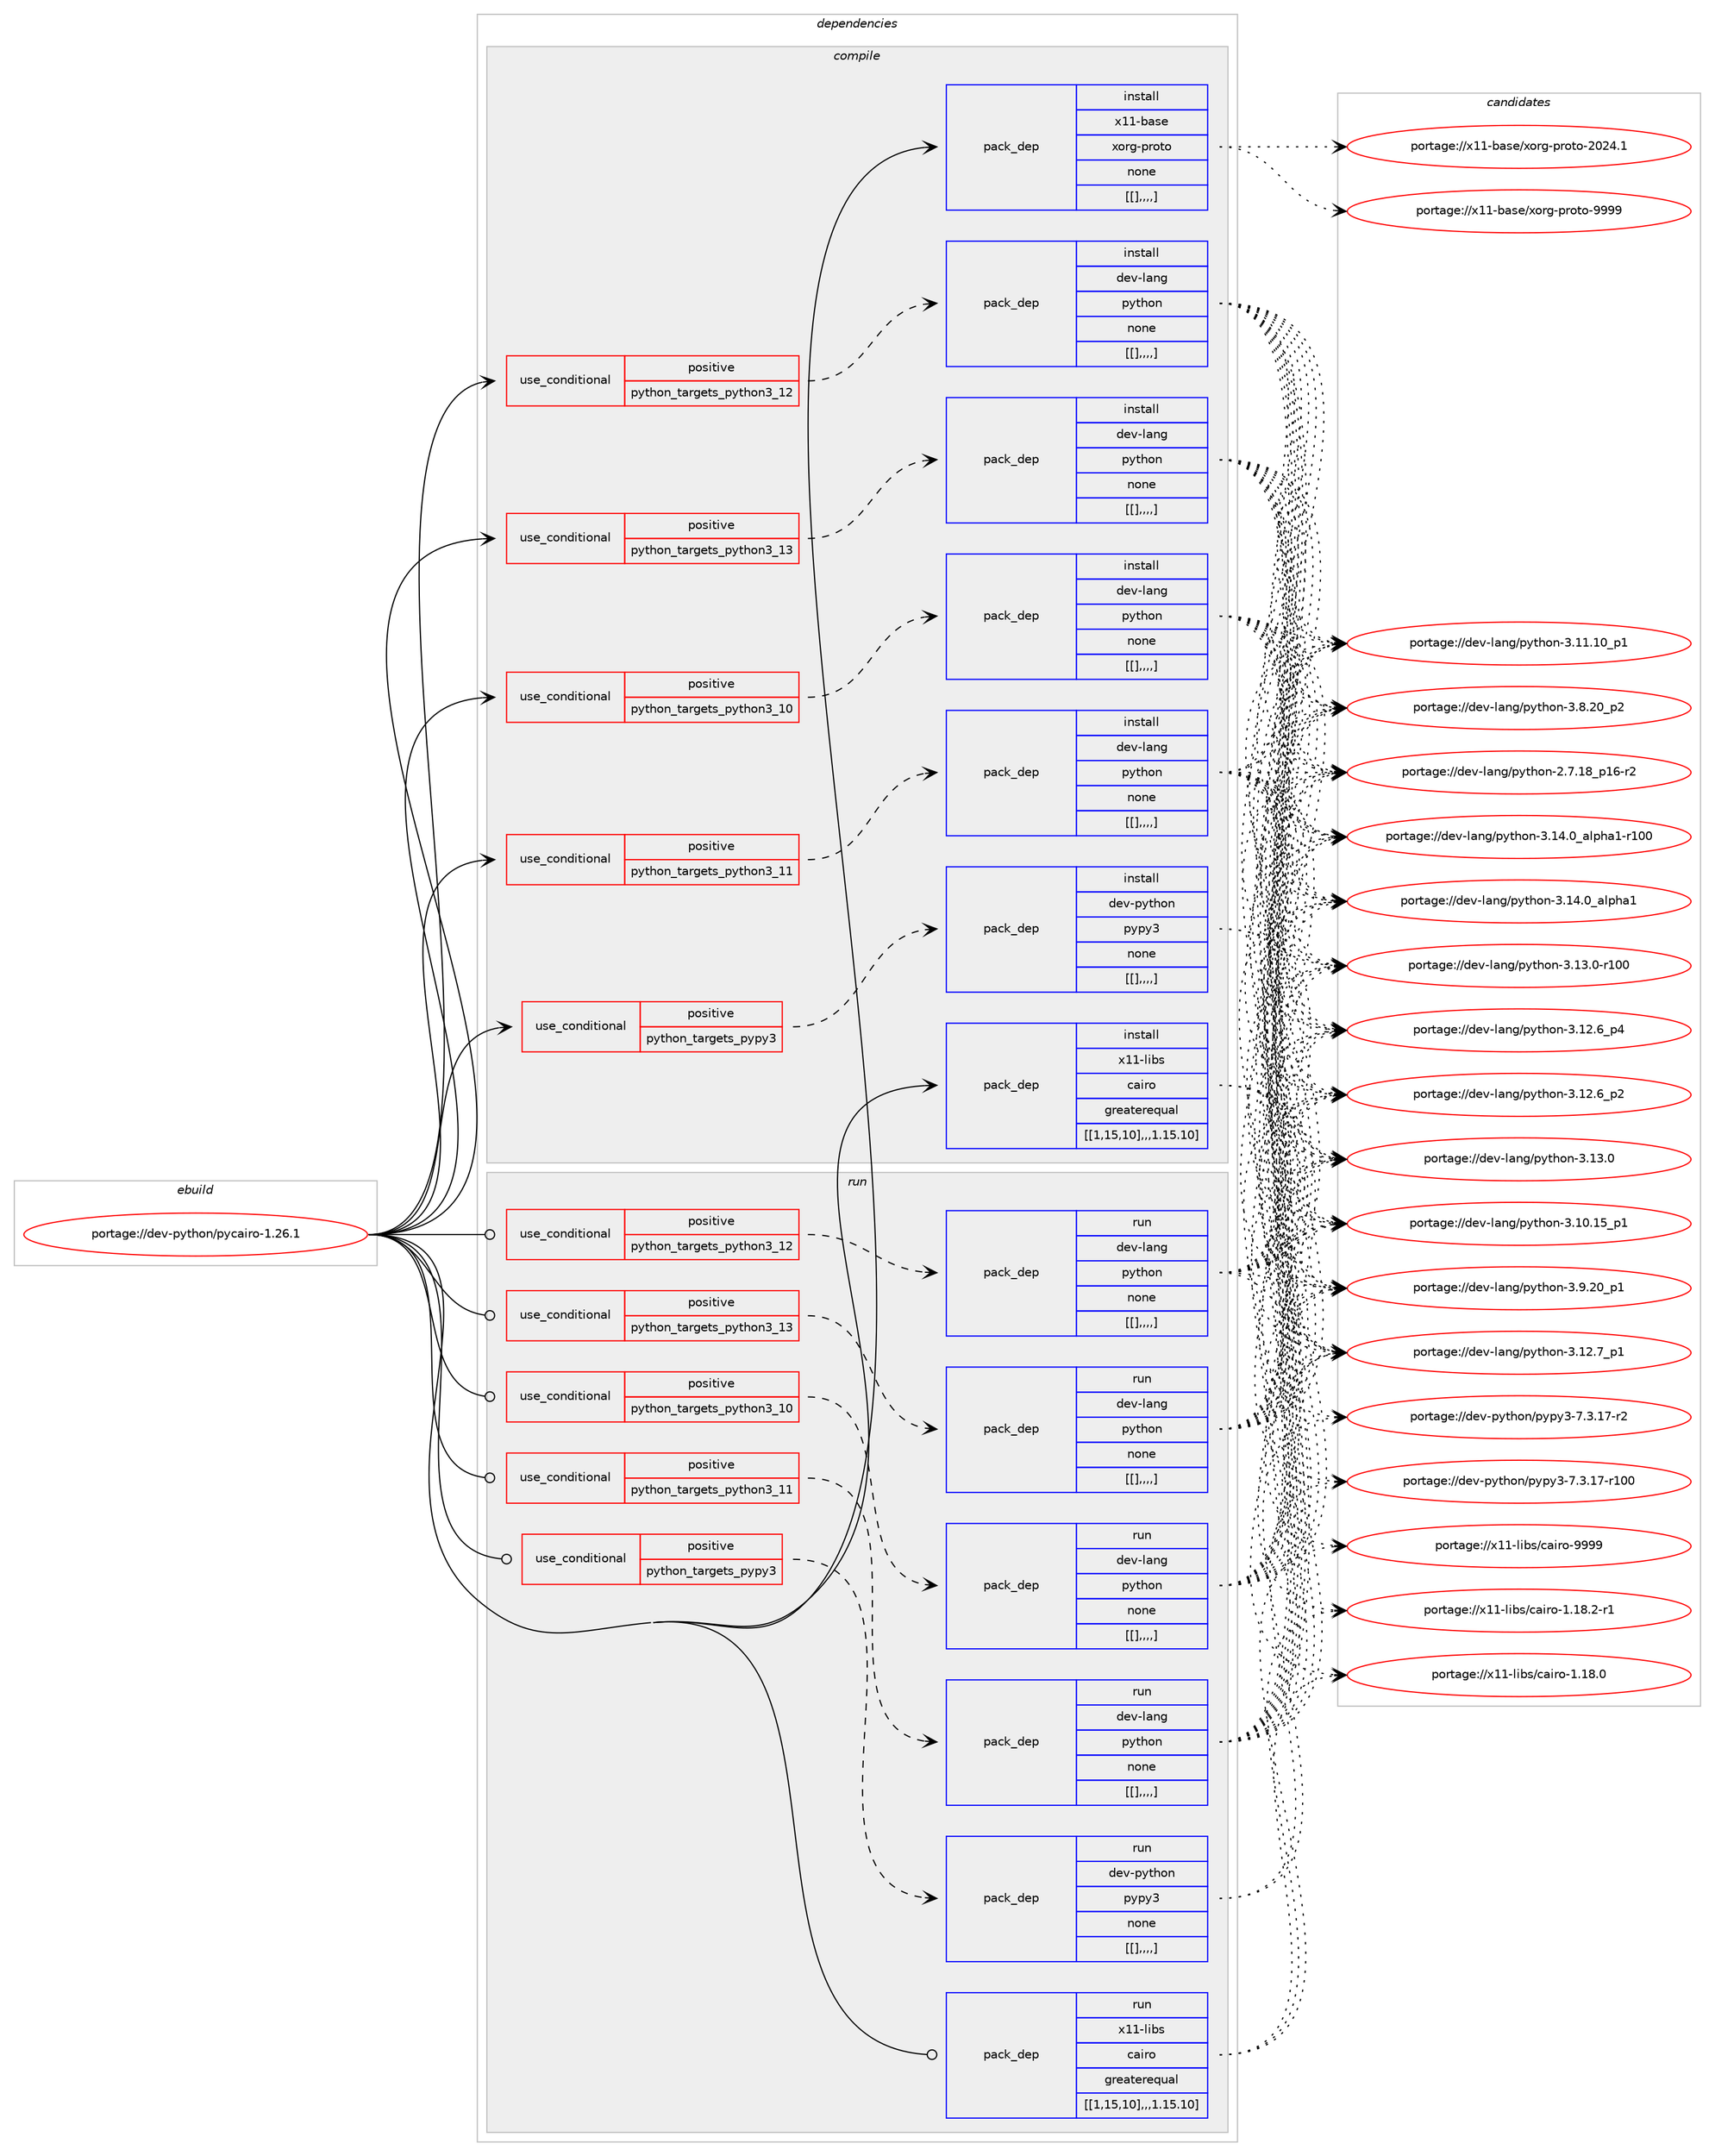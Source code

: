 digraph prolog {

# *************
# Graph options
# *************

newrank=true;
concentrate=true;
compound=true;
graph [rankdir=LR,fontname=Helvetica,fontsize=10,ranksep=1.5];#, ranksep=2.5, nodesep=0.2];
edge  [arrowhead=vee];
node  [fontname=Helvetica,fontsize=10];

# **********
# The ebuild
# **********

subgraph cluster_leftcol {
color=gray;
label=<<i>ebuild</i>>;
id [label="portage://dev-python/pycairo-1.26.1", color=red, width=4, href="../dev-python/pycairo-1.26.1.svg"];
}

# ****************
# The dependencies
# ****************

subgraph cluster_midcol {
color=gray;
label=<<i>dependencies</i>>;
subgraph cluster_compile {
fillcolor="#eeeeee";
style=filled;
label=<<i>compile</i>>;
subgraph cond39197 {
dependency162439 [label=<<TABLE BORDER="0" CELLBORDER="1" CELLSPACING="0" CELLPADDING="4"><TR><TD ROWSPAN="3" CELLPADDING="10">use_conditional</TD></TR><TR><TD>positive</TD></TR><TR><TD>python_targets_pypy3</TD></TR></TABLE>>, shape=none, color=red];
subgraph pack121919 {
dependency162444 [label=<<TABLE BORDER="0" CELLBORDER="1" CELLSPACING="0" CELLPADDING="4" WIDTH="220"><TR><TD ROWSPAN="6" CELLPADDING="30">pack_dep</TD></TR><TR><TD WIDTH="110">install</TD></TR><TR><TD>dev-python</TD></TR><TR><TD>pypy3</TD></TR><TR><TD>none</TD></TR><TR><TD>[[],,,,]</TD></TR></TABLE>>, shape=none, color=blue];
}
dependency162439:e -> dependency162444:w [weight=20,style="dashed",arrowhead="vee"];
}
id:e -> dependency162439:w [weight=20,style="solid",arrowhead="vee"];
subgraph cond39222 {
dependency162486 [label=<<TABLE BORDER="0" CELLBORDER="1" CELLSPACING="0" CELLPADDING="4"><TR><TD ROWSPAN="3" CELLPADDING="10">use_conditional</TD></TR><TR><TD>positive</TD></TR><TR><TD>python_targets_python3_10</TD></TR></TABLE>>, shape=none, color=red];
subgraph pack121944 {
dependency162562 [label=<<TABLE BORDER="0" CELLBORDER="1" CELLSPACING="0" CELLPADDING="4" WIDTH="220"><TR><TD ROWSPAN="6" CELLPADDING="30">pack_dep</TD></TR><TR><TD WIDTH="110">install</TD></TR><TR><TD>dev-lang</TD></TR><TR><TD>python</TD></TR><TR><TD>none</TD></TR><TR><TD>[[],,,,]</TD></TR></TABLE>>, shape=none, color=blue];
}
dependency162486:e -> dependency162562:w [weight=20,style="dashed",arrowhead="vee"];
}
id:e -> dependency162486:w [weight=20,style="solid",arrowhead="vee"];
subgraph cond39266 {
dependency162585 [label=<<TABLE BORDER="0" CELLBORDER="1" CELLSPACING="0" CELLPADDING="4"><TR><TD ROWSPAN="3" CELLPADDING="10">use_conditional</TD></TR><TR><TD>positive</TD></TR><TR><TD>python_targets_python3_11</TD></TR></TABLE>>, shape=none, color=red];
subgraph pack121998 {
dependency162586 [label=<<TABLE BORDER="0" CELLBORDER="1" CELLSPACING="0" CELLPADDING="4" WIDTH="220"><TR><TD ROWSPAN="6" CELLPADDING="30">pack_dep</TD></TR><TR><TD WIDTH="110">install</TD></TR><TR><TD>dev-lang</TD></TR><TR><TD>python</TD></TR><TR><TD>none</TD></TR><TR><TD>[[],,,,]</TD></TR></TABLE>>, shape=none, color=blue];
}
dependency162585:e -> dependency162586:w [weight=20,style="dashed",arrowhead="vee"];
}
id:e -> dependency162585:w [weight=20,style="solid",arrowhead="vee"];
subgraph cond39285 {
dependency162607 [label=<<TABLE BORDER="0" CELLBORDER="1" CELLSPACING="0" CELLPADDING="4"><TR><TD ROWSPAN="3" CELLPADDING="10">use_conditional</TD></TR><TR><TD>positive</TD></TR><TR><TD>python_targets_python3_12</TD></TR></TABLE>>, shape=none, color=red];
subgraph pack122036 {
dependency162709 [label=<<TABLE BORDER="0" CELLBORDER="1" CELLSPACING="0" CELLPADDING="4" WIDTH="220"><TR><TD ROWSPAN="6" CELLPADDING="30">pack_dep</TD></TR><TR><TD WIDTH="110">install</TD></TR><TR><TD>dev-lang</TD></TR><TR><TD>python</TD></TR><TR><TD>none</TD></TR><TR><TD>[[],,,,]</TD></TR></TABLE>>, shape=none, color=blue];
}
dependency162607:e -> dependency162709:w [weight=20,style="dashed",arrowhead="vee"];
}
id:e -> dependency162607:w [weight=20,style="solid",arrowhead="vee"];
subgraph cond39344 {
dependency162755 [label=<<TABLE BORDER="0" CELLBORDER="1" CELLSPACING="0" CELLPADDING="4"><TR><TD ROWSPAN="3" CELLPADDING="10">use_conditional</TD></TR><TR><TD>positive</TD></TR><TR><TD>python_targets_python3_13</TD></TR></TABLE>>, shape=none, color=red];
subgraph pack122100 {
dependency162758 [label=<<TABLE BORDER="0" CELLBORDER="1" CELLSPACING="0" CELLPADDING="4" WIDTH="220"><TR><TD ROWSPAN="6" CELLPADDING="30">pack_dep</TD></TR><TR><TD WIDTH="110">install</TD></TR><TR><TD>dev-lang</TD></TR><TR><TD>python</TD></TR><TR><TD>none</TD></TR><TR><TD>[[],,,,]</TD></TR></TABLE>>, shape=none, color=blue];
}
dependency162755:e -> dependency162758:w [weight=20,style="dashed",arrowhead="vee"];
}
id:e -> dependency162755:w [weight=20,style="solid",arrowhead="vee"];
subgraph pack122103 {
dependency162785 [label=<<TABLE BORDER="0" CELLBORDER="1" CELLSPACING="0" CELLPADDING="4" WIDTH="220"><TR><TD ROWSPAN="6" CELLPADDING="30">pack_dep</TD></TR><TR><TD WIDTH="110">install</TD></TR><TR><TD>x11-base</TD></TR><TR><TD>xorg-proto</TD></TR><TR><TD>none</TD></TR><TR><TD>[[],,,,]</TD></TR></TABLE>>, shape=none, color=blue];
}
id:e -> dependency162785:w [weight=20,style="solid",arrowhead="vee"];
subgraph pack122139 {
dependency162858 [label=<<TABLE BORDER="0" CELLBORDER="1" CELLSPACING="0" CELLPADDING="4" WIDTH="220"><TR><TD ROWSPAN="6" CELLPADDING="30">pack_dep</TD></TR><TR><TD WIDTH="110">install</TD></TR><TR><TD>x11-libs</TD></TR><TR><TD>cairo</TD></TR><TR><TD>greaterequal</TD></TR><TR><TD>[[1,15,10],,,1.15.10]</TD></TR></TABLE>>, shape=none, color=blue];
}
id:e -> dependency162858:w [weight=20,style="solid",arrowhead="vee"];
}
subgraph cluster_compileandrun {
fillcolor="#eeeeee";
style=filled;
label=<<i>compile and run</i>>;
}
subgraph cluster_run {
fillcolor="#eeeeee";
style=filled;
label=<<i>run</i>>;
subgraph cond39387 {
dependency162875 [label=<<TABLE BORDER="0" CELLBORDER="1" CELLSPACING="0" CELLPADDING="4"><TR><TD ROWSPAN="3" CELLPADDING="10">use_conditional</TD></TR><TR><TD>positive</TD></TR><TR><TD>python_targets_pypy3</TD></TR></TABLE>>, shape=none, color=red];
subgraph pack122170 {
dependency162877 [label=<<TABLE BORDER="0" CELLBORDER="1" CELLSPACING="0" CELLPADDING="4" WIDTH="220"><TR><TD ROWSPAN="6" CELLPADDING="30">pack_dep</TD></TR><TR><TD WIDTH="110">run</TD></TR><TR><TD>dev-python</TD></TR><TR><TD>pypy3</TD></TR><TR><TD>none</TD></TR><TR><TD>[[],,,,]</TD></TR></TABLE>>, shape=none, color=blue];
}
dependency162875:e -> dependency162877:w [weight=20,style="dashed",arrowhead="vee"];
}
id:e -> dependency162875:w [weight=20,style="solid",arrowhead="odot"];
subgraph cond39390 {
dependency162889 [label=<<TABLE BORDER="0" CELLBORDER="1" CELLSPACING="0" CELLPADDING="4"><TR><TD ROWSPAN="3" CELLPADDING="10">use_conditional</TD></TR><TR><TD>positive</TD></TR><TR><TD>python_targets_python3_10</TD></TR></TABLE>>, shape=none, color=red];
subgraph pack122181 {
dependency162967 [label=<<TABLE BORDER="0" CELLBORDER="1" CELLSPACING="0" CELLPADDING="4" WIDTH="220"><TR><TD ROWSPAN="6" CELLPADDING="30">pack_dep</TD></TR><TR><TD WIDTH="110">run</TD></TR><TR><TD>dev-lang</TD></TR><TR><TD>python</TD></TR><TR><TD>none</TD></TR><TR><TD>[[],,,,]</TD></TR></TABLE>>, shape=none, color=blue];
}
dependency162889:e -> dependency162967:w [weight=20,style="dashed",arrowhead="vee"];
}
id:e -> dependency162889:w [weight=20,style="solid",arrowhead="odot"];
subgraph cond39445 {
dependency163003 [label=<<TABLE BORDER="0" CELLBORDER="1" CELLSPACING="0" CELLPADDING="4"><TR><TD ROWSPAN="3" CELLPADDING="10">use_conditional</TD></TR><TR><TD>positive</TD></TR><TR><TD>python_targets_python3_11</TD></TR></TABLE>>, shape=none, color=red];
subgraph pack122262 {
dependency163034 [label=<<TABLE BORDER="0" CELLBORDER="1" CELLSPACING="0" CELLPADDING="4" WIDTH="220"><TR><TD ROWSPAN="6" CELLPADDING="30">pack_dep</TD></TR><TR><TD WIDTH="110">run</TD></TR><TR><TD>dev-lang</TD></TR><TR><TD>python</TD></TR><TR><TD>none</TD></TR><TR><TD>[[],,,,]</TD></TR></TABLE>>, shape=none, color=blue];
}
dependency163003:e -> dependency163034:w [weight=20,style="dashed",arrowhead="vee"];
}
id:e -> dependency163003:w [weight=20,style="solid",arrowhead="odot"];
subgraph cond39457 {
dependency163039 [label=<<TABLE BORDER="0" CELLBORDER="1" CELLSPACING="0" CELLPADDING="4"><TR><TD ROWSPAN="3" CELLPADDING="10">use_conditional</TD></TR><TR><TD>positive</TD></TR><TR><TD>python_targets_python3_12</TD></TR></TABLE>>, shape=none, color=red];
subgraph pack122289 {
dependency163086 [label=<<TABLE BORDER="0" CELLBORDER="1" CELLSPACING="0" CELLPADDING="4" WIDTH="220"><TR><TD ROWSPAN="6" CELLPADDING="30">pack_dep</TD></TR><TR><TD WIDTH="110">run</TD></TR><TR><TD>dev-lang</TD></TR><TR><TD>python</TD></TR><TR><TD>none</TD></TR><TR><TD>[[],,,,]</TD></TR></TABLE>>, shape=none, color=blue];
}
dependency163039:e -> dependency163086:w [weight=20,style="dashed",arrowhead="vee"];
}
id:e -> dependency163039:w [weight=20,style="solid",arrowhead="odot"];
subgraph cond39484 {
dependency163129 [label=<<TABLE BORDER="0" CELLBORDER="1" CELLSPACING="0" CELLPADDING="4"><TR><TD ROWSPAN="3" CELLPADDING="10">use_conditional</TD></TR><TR><TD>positive</TD></TR><TR><TD>python_targets_python3_13</TD></TR></TABLE>>, shape=none, color=red];
subgraph pack122310 {
dependency163205 [label=<<TABLE BORDER="0" CELLBORDER="1" CELLSPACING="0" CELLPADDING="4" WIDTH="220"><TR><TD ROWSPAN="6" CELLPADDING="30">pack_dep</TD></TR><TR><TD WIDTH="110">run</TD></TR><TR><TD>dev-lang</TD></TR><TR><TD>python</TD></TR><TR><TD>none</TD></TR><TR><TD>[[],,,,]</TD></TR></TABLE>>, shape=none, color=blue];
}
dependency163129:e -> dependency163205:w [weight=20,style="dashed",arrowhead="vee"];
}
id:e -> dependency163129:w [weight=20,style="solid",arrowhead="odot"];
subgraph pack122351 {
dependency163229 [label=<<TABLE BORDER="0" CELLBORDER="1" CELLSPACING="0" CELLPADDING="4" WIDTH="220"><TR><TD ROWSPAN="6" CELLPADDING="30">pack_dep</TD></TR><TR><TD WIDTH="110">run</TD></TR><TR><TD>x11-libs</TD></TR><TR><TD>cairo</TD></TR><TR><TD>greaterequal</TD></TR><TR><TD>[[1,15,10],,,1.15.10]</TD></TR></TABLE>>, shape=none, color=blue];
}
id:e -> dependency163229:w [weight=20,style="solid",arrowhead="odot"];
}
}

# **************
# The candidates
# **************

subgraph cluster_choices {
rank=same;
color=gray;
label=<<i>candidates</i>>;

subgraph choice122101 {
color=black;
nodesep=1;
choice100101118451121211161041111104711212111212151455546514649554511450 [label="portage://dev-python/pypy3-7.3.17-r2", color=red, width=4,href="../dev-python/pypy3-7.3.17-r2.svg"];
choice1001011184511212111610411111047112121112121514555465146495545114494848 [label="portage://dev-python/pypy3-7.3.17-r100", color=red, width=4,href="../dev-python/pypy3-7.3.17-r100.svg"];
dependency162444:e -> choice100101118451121211161041111104711212111212151455546514649554511450:w [style=dotted,weight="100"];
dependency162444:e -> choice1001011184511212111610411111047112121112121514555465146495545114494848:w [style=dotted,weight="100"];
}
subgraph choice122104 {
color=black;
nodesep=1;
choice100101118451089711010347112121116104111110455146495246489597108112104974945114494848 [label="portage://dev-lang/python-3.14.0_alpha1-r100", color=red, width=4,href="../dev-lang/python-3.14.0_alpha1-r100.svg"];
choice1001011184510897110103471121211161041111104551464952464895971081121049749 [label="portage://dev-lang/python-3.14.0_alpha1", color=red, width=4,href="../dev-lang/python-3.14.0_alpha1.svg"];
choice1001011184510897110103471121211161041111104551464951464845114494848 [label="portage://dev-lang/python-3.13.0-r100", color=red, width=4,href="../dev-lang/python-3.13.0-r100.svg"];
choice10010111845108971101034711212111610411111045514649514648 [label="portage://dev-lang/python-3.13.0", color=red, width=4,href="../dev-lang/python-3.13.0.svg"];
choice100101118451089711010347112121116104111110455146495046559511249 [label="portage://dev-lang/python-3.12.7_p1", color=red, width=4,href="../dev-lang/python-3.12.7_p1.svg"];
choice100101118451089711010347112121116104111110455146495046549511252 [label="portage://dev-lang/python-3.12.6_p4", color=red, width=4,href="../dev-lang/python-3.12.6_p4.svg"];
choice100101118451089711010347112121116104111110455146495046549511250 [label="portage://dev-lang/python-3.12.6_p2", color=red, width=4,href="../dev-lang/python-3.12.6_p2.svg"];
choice10010111845108971101034711212111610411111045514649494649489511249 [label="portage://dev-lang/python-3.11.10_p1", color=red, width=4,href="../dev-lang/python-3.11.10_p1.svg"];
choice10010111845108971101034711212111610411111045514649484649539511249 [label="portage://dev-lang/python-3.10.15_p1", color=red, width=4,href="../dev-lang/python-3.10.15_p1.svg"];
choice100101118451089711010347112121116104111110455146574650489511249 [label="portage://dev-lang/python-3.9.20_p1", color=red, width=4,href="../dev-lang/python-3.9.20_p1.svg"];
choice100101118451089711010347112121116104111110455146564650489511250 [label="portage://dev-lang/python-3.8.20_p2", color=red, width=4,href="../dev-lang/python-3.8.20_p2.svg"];
choice100101118451089711010347112121116104111110455046554649569511249544511450 [label="portage://dev-lang/python-2.7.18_p16-r2", color=red, width=4,href="../dev-lang/python-2.7.18_p16-r2.svg"];
dependency162562:e -> choice100101118451089711010347112121116104111110455146495246489597108112104974945114494848:w [style=dotted,weight="100"];
dependency162562:e -> choice1001011184510897110103471121211161041111104551464952464895971081121049749:w [style=dotted,weight="100"];
dependency162562:e -> choice1001011184510897110103471121211161041111104551464951464845114494848:w [style=dotted,weight="100"];
dependency162562:e -> choice10010111845108971101034711212111610411111045514649514648:w [style=dotted,weight="100"];
dependency162562:e -> choice100101118451089711010347112121116104111110455146495046559511249:w [style=dotted,weight="100"];
dependency162562:e -> choice100101118451089711010347112121116104111110455146495046549511252:w [style=dotted,weight="100"];
dependency162562:e -> choice100101118451089711010347112121116104111110455146495046549511250:w [style=dotted,weight="100"];
dependency162562:e -> choice10010111845108971101034711212111610411111045514649494649489511249:w [style=dotted,weight="100"];
dependency162562:e -> choice10010111845108971101034711212111610411111045514649484649539511249:w [style=dotted,weight="100"];
dependency162562:e -> choice100101118451089711010347112121116104111110455146574650489511249:w [style=dotted,weight="100"];
dependency162562:e -> choice100101118451089711010347112121116104111110455146564650489511250:w [style=dotted,weight="100"];
dependency162562:e -> choice100101118451089711010347112121116104111110455046554649569511249544511450:w [style=dotted,weight="100"];
}
subgraph choice122121 {
color=black;
nodesep=1;
choice100101118451089711010347112121116104111110455146495246489597108112104974945114494848 [label="portage://dev-lang/python-3.14.0_alpha1-r100", color=red, width=4,href="../dev-lang/python-3.14.0_alpha1-r100.svg"];
choice1001011184510897110103471121211161041111104551464952464895971081121049749 [label="portage://dev-lang/python-3.14.0_alpha1", color=red, width=4,href="../dev-lang/python-3.14.0_alpha1.svg"];
choice1001011184510897110103471121211161041111104551464951464845114494848 [label="portage://dev-lang/python-3.13.0-r100", color=red, width=4,href="../dev-lang/python-3.13.0-r100.svg"];
choice10010111845108971101034711212111610411111045514649514648 [label="portage://dev-lang/python-3.13.0", color=red, width=4,href="../dev-lang/python-3.13.0.svg"];
choice100101118451089711010347112121116104111110455146495046559511249 [label="portage://dev-lang/python-3.12.7_p1", color=red, width=4,href="../dev-lang/python-3.12.7_p1.svg"];
choice100101118451089711010347112121116104111110455146495046549511252 [label="portage://dev-lang/python-3.12.6_p4", color=red, width=4,href="../dev-lang/python-3.12.6_p4.svg"];
choice100101118451089711010347112121116104111110455146495046549511250 [label="portage://dev-lang/python-3.12.6_p2", color=red, width=4,href="../dev-lang/python-3.12.6_p2.svg"];
choice10010111845108971101034711212111610411111045514649494649489511249 [label="portage://dev-lang/python-3.11.10_p1", color=red, width=4,href="../dev-lang/python-3.11.10_p1.svg"];
choice10010111845108971101034711212111610411111045514649484649539511249 [label="portage://dev-lang/python-3.10.15_p1", color=red, width=4,href="../dev-lang/python-3.10.15_p1.svg"];
choice100101118451089711010347112121116104111110455146574650489511249 [label="portage://dev-lang/python-3.9.20_p1", color=red, width=4,href="../dev-lang/python-3.9.20_p1.svg"];
choice100101118451089711010347112121116104111110455146564650489511250 [label="portage://dev-lang/python-3.8.20_p2", color=red, width=4,href="../dev-lang/python-3.8.20_p2.svg"];
choice100101118451089711010347112121116104111110455046554649569511249544511450 [label="portage://dev-lang/python-2.7.18_p16-r2", color=red, width=4,href="../dev-lang/python-2.7.18_p16-r2.svg"];
dependency162586:e -> choice100101118451089711010347112121116104111110455146495246489597108112104974945114494848:w [style=dotted,weight="100"];
dependency162586:e -> choice1001011184510897110103471121211161041111104551464952464895971081121049749:w [style=dotted,weight="100"];
dependency162586:e -> choice1001011184510897110103471121211161041111104551464951464845114494848:w [style=dotted,weight="100"];
dependency162586:e -> choice10010111845108971101034711212111610411111045514649514648:w [style=dotted,weight="100"];
dependency162586:e -> choice100101118451089711010347112121116104111110455146495046559511249:w [style=dotted,weight="100"];
dependency162586:e -> choice100101118451089711010347112121116104111110455146495046549511252:w [style=dotted,weight="100"];
dependency162586:e -> choice100101118451089711010347112121116104111110455146495046549511250:w [style=dotted,weight="100"];
dependency162586:e -> choice10010111845108971101034711212111610411111045514649494649489511249:w [style=dotted,weight="100"];
dependency162586:e -> choice10010111845108971101034711212111610411111045514649484649539511249:w [style=dotted,weight="100"];
dependency162586:e -> choice100101118451089711010347112121116104111110455146574650489511249:w [style=dotted,weight="100"];
dependency162586:e -> choice100101118451089711010347112121116104111110455146564650489511250:w [style=dotted,weight="100"];
dependency162586:e -> choice100101118451089711010347112121116104111110455046554649569511249544511450:w [style=dotted,weight="100"];
}
subgraph choice122125 {
color=black;
nodesep=1;
choice100101118451089711010347112121116104111110455146495246489597108112104974945114494848 [label="portage://dev-lang/python-3.14.0_alpha1-r100", color=red, width=4,href="../dev-lang/python-3.14.0_alpha1-r100.svg"];
choice1001011184510897110103471121211161041111104551464952464895971081121049749 [label="portage://dev-lang/python-3.14.0_alpha1", color=red, width=4,href="../dev-lang/python-3.14.0_alpha1.svg"];
choice1001011184510897110103471121211161041111104551464951464845114494848 [label="portage://dev-lang/python-3.13.0-r100", color=red, width=4,href="../dev-lang/python-3.13.0-r100.svg"];
choice10010111845108971101034711212111610411111045514649514648 [label="portage://dev-lang/python-3.13.0", color=red, width=4,href="../dev-lang/python-3.13.0.svg"];
choice100101118451089711010347112121116104111110455146495046559511249 [label="portage://dev-lang/python-3.12.7_p1", color=red, width=4,href="../dev-lang/python-3.12.7_p1.svg"];
choice100101118451089711010347112121116104111110455146495046549511252 [label="portage://dev-lang/python-3.12.6_p4", color=red, width=4,href="../dev-lang/python-3.12.6_p4.svg"];
choice100101118451089711010347112121116104111110455146495046549511250 [label="portage://dev-lang/python-3.12.6_p2", color=red, width=4,href="../dev-lang/python-3.12.6_p2.svg"];
choice10010111845108971101034711212111610411111045514649494649489511249 [label="portage://dev-lang/python-3.11.10_p1", color=red, width=4,href="../dev-lang/python-3.11.10_p1.svg"];
choice10010111845108971101034711212111610411111045514649484649539511249 [label="portage://dev-lang/python-3.10.15_p1", color=red, width=4,href="../dev-lang/python-3.10.15_p1.svg"];
choice100101118451089711010347112121116104111110455146574650489511249 [label="portage://dev-lang/python-3.9.20_p1", color=red, width=4,href="../dev-lang/python-3.9.20_p1.svg"];
choice100101118451089711010347112121116104111110455146564650489511250 [label="portage://dev-lang/python-3.8.20_p2", color=red, width=4,href="../dev-lang/python-3.8.20_p2.svg"];
choice100101118451089711010347112121116104111110455046554649569511249544511450 [label="portage://dev-lang/python-2.7.18_p16-r2", color=red, width=4,href="../dev-lang/python-2.7.18_p16-r2.svg"];
dependency162709:e -> choice100101118451089711010347112121116104111110455146495246489597108112104974945114494848:w [style=dotted,weight="100"];
dependency162709:e -> choice1001011184510897110103471121211161041111104551464952464895971081121049749:w [style=dotted,weight="100"];
dependency162709:e -> choice1001011184510897110103471121211161041111104551464951464845114494848:w [style=dotted,weight="100"];
dependency162709:e -> choice10010111845108971101034711212111610411111045514649514648:w [style=dotted,weight="100"];
dependency162709:e -> choice100101118451089711010347112121116104111110455146495046559511249:w [style=dotted,weight="100"];
dependency162709:e -> choice100101118451089711010347112121116104111110455146495046549511252:w [style=dotted,weight="100"];
dependency162709:e -> choice100101118451089711010347112121116104111110455146495046549511250:w [style=dotted,weight="100"];
dependency162709:e -> choice10010111845108971101034711212111610411111045514649494649489511249:w [style=dotted,weight="100"];
dependency162709:e -> choice10010111845108971101034711212111610411111045514649484649539511249:w [style=dotted,weight="100"];
dependency162709:e -> choice100101118451089711010347112121116104111110455146574650489511249:w [style=dotted,weight="100"];
dependency162709:e -> choice100101118451089711010347112121116104111110455146564650489511250:w [style=dotted,weight="100"];
dependency162709:e -> choice100101118451089711010347112121116104111110455046554649569511249544511450:w [style=dotted,weight="100"];
}
subgraph choice122154 {
color=black;
nodesep=1;
choice100101118451089711010347112121116104111110455146495246489597108112104974945114494848 [label="portage://dev-lang/python-3.14.0_alpha1-r100", color=red, width=4,href="../dev-lang/python-3.14.0_alpha1-r100.svg"];
choice1001011184510897110103471121211161041111104551464952464895971081121049749 [label="portage://dev-lang/python-3.14.0_alpha1", color=red, width=4,href="../dev-lang/python-3.14.0_alpha1.svg"];
choice1001011184510897110103471121211161041111104551464951464845114494848 [label="portage://dev-lang/python-3.13.0-r100", color=red, width=4,href="../dev-lang/python-3.13.0-r100.svg"];
choice10010111845108971101034711212111610411111045514649514648 [label="portage://dev-lang/python-3.13.0", color=red, width=4,href="../dev-lang/python-3.13.0.svg"];
choice100101118451089711010347112121116104111110455146495046559511249 [label="portage://dev-lang/python-3.12.7_p1", color=red, width=4,href="../dev-lang/python-3.12.7_p1.svg"];
choice100101118451089711010347112121116104111110455146495046549511252 [label="portage://dev-lang/python-3.12.6_p4", color=red, width=4,href="../dev-lang/python-3.12.6_p4.svg"];
choice100101118451089711010347112121116104111110455146495046549511250 [label="portage://dev-lang/python-3.12.6_p2", color=red, width=4,href="../dev-lang/python-3.12.6_p2.svg"];
choice10010111845108971101034711212111610411111045514649494649489511249 [label="portage://dev-lang/python-3.11.10_p1", color=red, width=4,href="../dev-lang/python-3.11.10_p1.svg"];
choice10010111845108971101034711212111610411111045514649484649539511249 [label="portage://dev-lang/python-3.10.15_p1", color=red, width=4,href="../dev-lang/python-3.10.15_p1.svg"];
choice100101118451089711010347112121116104111110455146574650489511249 [label="portage://dev-lang/python-3.9.20_p1", color=red, width=4,href="../dev-lang/python-3.9.20_p1.svg"];
choice100101118451089711010347112121116104111110455146564650489511250 [label="portage://dev-lang/python-3.8.20_p2", color=red, width=4,href="../dev-lang/python-3.8.20_p2.svg"];
choice100101118451089711010347112121116104111110455046554649569511249544511450 [label="portage://dev-lang/python-2.7.18_p16-r2", color=red, width=4,href="../dev-lang/python-2.7.18_p16-r2.svg"];
dependency162758:e -> choice100101118451089711010347112121116104111110455146495246489597108112104974945114494848:w [style=dotted,weight="100"];
dependency162758:e -> choice1001011184510897110103471121211161041111104551464952464895971081121049749:w [style=dotted,weight="100"];
dependency162758:e -> choice1001011184510897110103471121211161041111104551464951464845114494848:w [style=dotted,weight="100"];
dependency162758:e -> choice10010111845108971101034711212111610411111045514649514648:w [style=dotted,weight="100"];
dependency162758:e -> choice100101118451089711010347112121116104111110455146495046559511249:w [style=dotted,weight="100"];
dependency162758:e -> choice100101118451089711010347112121116104111110455146495046549511252:w [style=dotted,weight="100"];
dependency162758:e -> choice100101118451089711010347112121116104111110455146495046549511250:w [style=dotted,weight="100"];
dependency162758:e -> choice10010111845108971101034711212111610411111045514649494649489511249:w [style=dotted,weight="100"];
dependency162758:e -> choice10010111845108971101034711212111610411111045514649484649539511249:w [style=dotted,weight="100"];
dependency162758:e -> choice100101118451089711010347112121116104111110455146574650489511249:w [style=dotted,weight="100"];
dependency162758:e -> choice100101118451089711010347112121116104111110455146564650489511250:w [style=dotted,weight="100"];
dependency162758:e -> choice100101118451089711010347112121116104111110455046554649569511249544511450:w [style=dotted,weight="100"];
}
subgraph choice122165 {
color=black;
nodesep=1;
choice120494945989711510147120111114103451121141111161114557575757 [label="portage://x11-base/xorg-proto-9999", color=red, width=4,href="../x11-base/xorg-proto-9999.svg"];
choice1204949459897115101471201111141034511211411111611145504850524649 [label="portage://x11-base/xorg-proto-2024.1", color=red, width=4,href="../x11-base/xorg-proto-2024.1.svg"];
dependency162785:e -> choice120494945989711510147120111114103451121141111161114557575757:w [style=dotted,weight="100"];
dependency162785:e -> choice1204949459897115101471201111141034511211411111611145504850524649:w [style=dotted,weight="100"];
}
subgraph choice122167 {
color=black;
nodesep=1;
choice120494945108105981154799971051141114557575757 [label="portage://x11-libs/cairo-9999", color=red, width=4,href="../x11-libs/cairo-9999.svg"];
choice12049494510810598115479997105114111454946495646504511449 [label="portage://x11-libs/cairo-1.18.2-r1", color=red, width=4,href="../x11-libs/cairo-1.18.2-r1.svg"];
choice1204949451081059811547999710511411145494649564648 [label="portage://x11-libs/cairo-1.18.0", color=red, width=4,href="../x11-libs/cairo-1.18.0.svg"];
dependency162858:e -> choice120494945108105981154799971051141114557575757:w [style=dotted,weight="100"];
dependency162858:e -> choice12049494510810598115479997105114111454946495646504511449:w [style=dotted,weight="100"];
dependency162858:e -> choice1204949451081059811547999710511411145494649564648:w [style=dotted,weight="100"];
}
subgraph choice122170 {
color=black;
nodesep=1;
choice100101118451121211161041111104711212111212151455546514649554511450 [label="portage://dev-python/pypy3-7.3.17-r2", color=red, width=4,href="../dev-python/pypy3-7.3.17-r2.svg"];
choice1001011184511212111610411111047112121112121514555465146495545114494848 [label="portage://dev-python/pypy3-7.3.17-r100", color=red, width=4,href="../dev-python/pypy3-7.3.17-r100.svg"];
dependency162877:e -> choice100101118451121211161041111104711212111212151455546514649554511450:w [style=dotted,weight="100"];
dependency162877:e -> choice1001011184511212111610411111047112121112121514555465146495545114494848:w [style=dotted,weight="100"];
}
subgraph choice122176 {
color=black;
nodesep=1;
choice100101118451089711010347112121116104111110455146495246489597108112104974945114494848 [label="portage://dev-lang/python-3.14.0_alpha1-r100", color=red, width=4,href="../dev-lang/python-3.14.0_alpha1-r100.svg"];
choice1001011184510897110103471121211161041111104551464952464895971081121049749 [label="portage://dev-lang/python-3.14.0_alpha1", color=red, width=4,href="../dev-lang/python-3.14.0_alpha1.svg"];
choice1001011184510897110103471121211161041111104551464951464845114494848 [label="portage://dev-lang/python-3.13.0-r100", color=red, width=4,href="../dev-lang/python-3.13.0-r100.svg"];
choice10010111845108971101034711212111610411111045514649514648 [label="portage://dev-lang/python-3.13.0", color=red, width=4,href="../dev-lang/python-3.13.0.svg"];
choice100101118451089711010347112121116104111110455146495046559511249 [label="portage://dev-lang/python-3.12.7_p1", color=red, width=4,href="../dev-lang/python-3.12.7_p1.svg"];
choice100101118451089711010347112121116104111110455146495046549511252 [label="portage://dev-lang/python-3.12.6_p4", color=red, width=4,href="../dev-lang/python-3.12.6_p4.svg"];
choice100101118451089711010347112121116104111110455146495046549511250 [label="portage://dev-lang/python-3.12.6_p2", color=red, width=4,href="../dev-lang/python-3.12.6_p2.svg"];
choice10010111845108971101034711212111610411111045514649494649489511249 [label="portage://dev-lang/python-3.11.10_p1", color=red, width=4,href="../dev-lang/python-3.11.10_p1.svg"];
choice10010111845108971101034711212111610411111045514649484649539511249 [label="portage://dev-lang/python-3.10.15_p1", color=red, width=4,href="../dev-lang/python-3.10.15_p1.svg"];
choice100101118451089711010347112121116104111110455146574650489511249 [label="portage://dev-lang/python-3.9.20_p1", color=red, width=4,href="../dev-lang/python-3.9.20_p1.svg"];
choice100101118451089711010347112121116104111110455146564650489511250 [label="portage://dev-lang/python-3.8.20_p2", color=red, width=4,href="../dev-lang/python-3.8.20_p2.svg"];
choice100101118451089711010347112121116104111110455046554649569511249544511450 [label="portage://dev-lang/python-2.7.18_p16-r2", color=red, width=4,href="../dev-lang/python-2.7.18_p16-r2.svg"];
dependency162967:e -> choice100101118451089711010347112121116104111110455146495246489597108112104974945114494848:w [style=dotted,weight="100"];
dependency162967:e -> choice1001011184510897110103471121211161041111104551464952464895971081121049749:w [style=dotted,weight="100"];
dependency162967:e -> choice1001011184510897110103471121211161041111104551464951464845114494848:w [style=dotted,weight="100"];
dependency162967:e -> choice10010111845108971101034711212111610411111045514649514648:w [style=dotted,weight="100"];
dependency162967:e -> choice100101118451089711010347112121116104111110455146495046559511249:w [style=dotted,weight="100"];
dependency162967:e -> choice100101118451089711010347112121116104111110455146495046549511252:w [style=dotted,weight="100"];
dependency162967:e -> choice100101118451089711010347112121116104111110455146495046549511250:w [style=dotted,weight="100"];
dependency162967:e -> choice10010111845108971101034711212111610411111045514649494649489511249:w [style=dotted,weight="100"];
dependency162967:e -> choice10010111845108971101034711212111610411111045514649484649539511249:w [style=dotted,weight="100"];
dependency162967:e -> choice100101118451089711010347112121116104111110455146574650489511249:w [style=dotted,weight="100"];
dependency162967:e -> choice100101118451089711010347112121116104111110455146564650489511250:w [style=dotted,weight="100"];
dependency162967:e -> choice100101118451089711010347112121116104111110455046554649569511249544511450:w [style=dotted,weight="100"];
}
subgraph choice122181 {
color=black;
nodesep=1;
choice100101118451089711010347112121116104111110455146495246489597108112104974945114494848 [label="portage://dev-lang/python-3.14.0_alpha1-r100", color=red, width=4,href="../dev-lang/python-3.14.0_alpha1-r100.svg"];
choice1001011184510897110103471121211161041111104551464952464895971081121049749 [label="portage://dev-lang/python-3.14.0_alpha1", color=red, width=4,href="../dev-lang/python-3.14.0_alpha1.svg"];
choice1001011184510897110103471121211161041111104551464951464845114494848 [label="portage://dev-lang/python-3.13.0-r100", color=red, width=4,href="../dev-lang/python-3.13.0-r100.svg"];
choice10010111845108971101034711212111610411111045514649514648 [label="portage://dev-lang/python-3.13.0", color=red, width=4,href="../dev-lang/python-3.13.0.svg"];
choice100101118451089711010347112121116104111110455146495046559511249 [label="portage://dev-lang/python-3.12.7_p1", color=red, width=4,href="../dev-lang/python-3.12.7_p1.svg"];
choice100101118451089711010347112121116104111110455146495046549511252 [label="portage://dev-lang/python-3.12.6_p4", color=red, width=4,href="../dev-lang/python-3.12.6_p4.svg"];
choice100101118451089711010347112121116104111110455146495046549511250 [label="portage://dev-lang/python-3.12.6_p2", color=red, width=4,href="../dev-lang/python-3.12.6_p2.svg"];
choice10010111845108971101034711212111610411111045514649494649489511249 [label="portage://dev-lang/python-3.11.10_p1", color=red, width=4,href="../dev-lang/python-3.11.10_p1.svg"];
choice10010111845108971101034711212111610411111045514649484649539511249 [label="portage://dev-lang/python-3.10.15_p1", color=red, width=4,href="../dev-lang/python-3.10.15_p1.svg"];
choice100101118451089711010347112121116104111110455146574650489511249 [label="portage://dev-lang/python-3.9.20_p1", color=red, width=4,href="../dev-lang/python-3.9.20_p1.svg"];
choice100101118451089711010347112121116104111110455146564650489511250 [label="portage://dev-lang/python-3.8.20_p2", color=red, width=4,href="../dev-lang/python-3.8.20_p2.svg"];
choice100101118451089711010347112121116104111110455046554649569511249544511450 [label="portage://dev-lang/python-2.7.18_p16-r2", color=red, width=4,href="../dev-lang/python-2.7.18_p16-r2.svg"];
dependency163034:e -> choice100101118451089711010347112121116104111110455146495246489597108112104974945114494848:w [style=dotted,weight="100"];
dependency163034:e -> choice1001011184510897110103471121211161041111104551464952464895971081121049749:w [style=dotted,weight="100"];
dependency163034:e -> choice1001011184510897110103471121211161041111104551464951464845114494848:w [style=dotted,weight="100"];
dependency163034:e -> choice10010111845108971101034711212111610411111045514649514648:w [style=dotted,weight="100"];
dependency163034:e -> choice100101118451089711010347112121116104111110455146495046559511249:w [style=dotted,weight="100"];
dependency163034:e -> choice100101118451089711010347112121116104111110455146495046549511252:w [style=dotted,weight="100"];
dependency163034:e -> choice100101118451089711010347112121116104111110455146495046549511250:w [style=dotted,weight="100"];
dependency163034:e -> choice10010111845108971101034711212111610411111045514649494649489511249:w [style=dotted,weight="100"];
dependency163034:e -> choice10010111845108971101034711212111610411111045514649484649539511249:w [style=dotted,weight="100"];
dependency163034:e -> choice100101118451089711010347112121116104111110455146574650489511249:w [style=dotted,weight="100"];
dependency163034:e -> choice100101118451089711010347112121116104111110455146564650489511250:w [style=dotted,weight="100"];
dependency163034:e -> choice100101118451089711010347112121116104111110455046554649569511249544511450:w [style=dotted,weight="100"];
}
subgraph choice122196 {
color=black;
nodesep=1;
choice100101118451089711010347112121116104111110455146495246489597108112104974945114494848 [label="portage://dev-lang/python-3.14.0_alpha1-r100", color=red, width=4,href="../dev-lang/python-3.14.0_alpha1-r100.svg"];
choice1001011184510897110103471121211161041111104551464952464895971081121049749 [label="portage://dev-lang/python-3.14.0_alpha1", color=red, width=4,href="../dev-lang/python-3.14.0_alpha1.svg"];
choice1001011184510897110103471121211161041111104551464951464845114494848 [label="portage://dev-lang/python-3.13.0-r100", color=red, width=4,href="../dev-lang/python-3.13.0-r100.svg"];
choice10010111845108971101034711212111610411111045514649514648 [label="portage://dev-lang/python-3.13.0", color=red, width=4,href="../dev-lang/python-3.13.0.svg"];
choice100101118451089711010347112121116104111110455146495046559511249 [label="portage://dev-lang/python-3.12.7_p1", color=red, width=4,href="../dev-lang/python-3.12.7_p1.svg"];
choice100101118451089711010347112121116104111110455146495046549511252 [label="portage://dev-lang/python-3.12.6_p4", color=red, width=4,href="../dev-lang/python-3.12.6_p4.svg"];
choice100101118451089711010347112121116104111110455146495046549511250 [label="portage://dev-lang/python-3.12.6_p2", color=red, width=4,href="../dev-lang/python-3.12.6_p2.svg"];
choice10010111845108971101034711212111610411111045514649494649489511249 [label="portage://dev-lang/python-3.11.10_p1", color=red, width=4,href="../dev-lang/python-3.11.10_p1.svg"];
choice10010111845108971101034711212111610411111045514649484649539511249 [label="portage://dev-lang/python-3.10.15_p1", color=red, width=4,href="../dev-lang/python-3.10.15_p1.svg"];
choice100101118451089711010347112121116104111110455146574650489511249 [label="portage://dev-lang/python-3.9.20_p1", color=red, width=4,href="../dev-lang/python-3.9.20_p1.svg"];
choice100101118451089711010347112121116104111110455146564650489511250 [label="portage://dev-lang/python-3.8.20_p2", color=red, width=4,href="../dev-lang/python-3.8.20_p2.svg"];
choice100101118451089711010347112121116104111110455046554649569511249544511450 [label="portage://dev-lang/python-2.7.18_p16-r2", color=red, width=4,href="../dev-lang/python-2.7.18_p16-r2.svg"];
dependency163086:e -> choice100101118451089711010347112121116104111110455146495246489597108112104974945114494848:w [style=dotted,weight="100"];
dependency163086:e -> choice1001011184510897110103471121211161041111104551464952464895971081121049749:w [style=dotted,weight="100"];
dependency163086:e -> choice1001011184510897110103471121211161041111104551464951464845114494848:w [style=dotted,weight="100"];
dependency163086:e -> choice10010111845108971101034711212111610411111045514649514648:w [style=dotted,weight="100"];
dependency163086:e -> choice100101118451089711010347112121116104111110455146495046559511249:w [style=dotted,weight="100"];
dependency163086:e -> choice100101118451089711010347112121116104111110455146495046549511252:w [style=dotted,weight="100"];
dependency163086:e -> choice100101118451089711010347112121116104111110455146495046549511250:w [style=dotted,weight="100"];
dependency163086:e -> choice10010111845108971101034711212111610411111045514649494649489511249:w [style=dotted,weight="100"];
dependency163086:e -> choice10010111845108971101034711212111610411111045514649484649539511249:w [style=dotted,weight="100"];
dependency163086:e -> choice100101118451089711010347112121116104111110455146574650489511249:w [style=dotted,weight="100"];
dependency163086:e -> choice100101118451089711010347112121116104111110455146564650489511250:w [style=dotted,weight="100"];
dependency163086:e -> choice100101118451089711010347112121116104111110455046554649569511249544511450:w [style=dotted,weight="100"];
}
subgraph choice122206 {
color=black;
nodesep=1;
choice100101118451089711010347112121116104111110455146495246489597108112104974945114494848 [label="portage://dev-lang/python-3.14.0_alpha1-r100", color=red, width=4,href="../dev-lang/python-3.14.0_alpha1-r100.svg"];
choice1001011184510897110103471121211161041111104551464952464895971081121049749 [label="portage://dev-lang/python-3.14.0_alpha1", color=red, width=4,href="../dev-lang/python-3.14.0_alpha1.svg"];
choice1001011184510897110103471121211161041111104551464951464845114494848 [label="portage://dev-lang/python-3.13.0-r100", color=red, width=4,href="../dev-lang/python-3.13.0-r100.svg"];
choice10010111845108971101034711212111610411111045514649514648 [label="portage://dev-lang/python-3.13.0", color=red, width=4,href="../dev-lang/python-3.13.0.svg"];
choice100101118451089711010347112121116104111110455146495046559511249 [label="portage://dev-lang/python-3.12.7_p1", color=red, width=4,href="../dev-lang/python-3.12.7_p1.svg"];
choice100101118451089711010347112121116104111110455146495046549511252 [label="portage://dev-lang/python-3.12.6_p4", color=red, width=4,href="../dev-lang/python-3.12.6_p4.svg"];
choice100101118451089711010347112121116104111110455146495046549511250 [label="portage://dev-lang/python-3.12.6_p2", color=red, width=4,href="../dev-lang/python-3.12.6_p2.svg"];
choice10010111845108971101034711212111610411111045514649494649489511249 [label="portage://dev-lang/python-3.11.10_p1", color=red, width=4,href="../dev-lang/python-3.11.10_p1.svg"];
choice10010111845108971101034711212111610411111045514649484649539511249 [label="portage://dev-lang/python-3.10.15_p1", color=red, width=4,href="../dev-lang/python-3.10.15_p1.svg"];
choice100101118451089711010347112121116104111110455146574650489511249 [label="portage://dev-lang/python-3.9.20_p1", color=red, width=4,href="../dev-lang/python-3.9.20_p1.svg"];
choice100101118451089711010347112121116104111110455146564650489511250 [label="portage://dev-lang/python-3.8.20_p2", color=red, width=4,href="../dev-lang/python-3.8.20_p2.svg"];
choice100101118451089711010347112121116104111110455046554649569511249544511450 [label="portage://dev-lang/python-2.7.18_p16-r2", color=red, width=4,href="../dev-lang/python-2.7.18_p16-r2.svg"];
dependency163205:e -> choice100101118451089711010347112121116104111110455146495246489597108112104974945114494848:w [style=dotted,weight="100"];
dependency163205:e -> choice1001011184510897110103471121211161041111104551464952464895971081121049749:w [style=dotted,weight="100"];
dependency163205:e -> choice1001011184510897110103471121211161041111104551464951464845114494848:w [style=dotted,weight="100"];
dependency163205:e -> choice10010111845108971101034711212111610411111045514649514648:w [style=dotted,weight="100"];
dependency163205:e -> choice100101118451089711010347112121116104111110455146495046559511249:w [style=dotted,weight="100"];
dependency163205:e -> choice100101118451089711010347112121116104111110455146495046549511252:w [style=dotted,weight="100"];
dependency163205:e -> choice100101118451089711010347112121116104111110455146495046549511250:w [style=dotted,weight="100"];
dependency163205:e -> choice10010111845108971101034711212111610411111045514649494649489511249:w [style=dotted,weight="100"];
dependency163205:e -> choice10010111845108971101034711212111610411111045514649484649539511249:w [style=dotted,weight="100"];
dependency163205:e -> choice100101118451089711010347112121116104111110455146574650489511249:w [style=dotted,weight="100"];
dependency163205:e -> choice100101118451089711010347112121116104111110455146564650489511250:w [style=dotted,weight="100"];
dependency163205:e -> choice100101118451089711010347112121116104111110455046554649569511249544511450:w [style=dotted,weight="100"];
}
subgraph choice122214 {
color=black;
nodesep=1;
choice120494945108105981154799971051141114557575757 [label="portage://x11-libs/cairo-9999", color=red, width=4,href="../x11-libs/cairo-9999.svg"];
choice12049494510810598115479997105114111454946495646504511449 [label="portage://x11-libs/cairo-1.18.2-r1", color=red, width=4,href="../x11-libs/cairo-1.18.2-r1.svg"];
choice1204949451081059811547999710511411145494649564648 [label="portage://x11-libs/cairo-1.18.0", color=red, width=4,href="../x11-libs/cairo-1.18.0.svg"];
dependency163229:e -> choice120494945108105981154799971051141114557575757:w [style=dotted,weight="100"];
dependency163229:e -> choice12049494510810598115479997105114111454946495646504511449:w [style=dotted,weight="100"];
dependency163229:e -> choice1204949451081059811547999710511411145494649564648:w [style=dotted,weight="100"];
}
}

}
